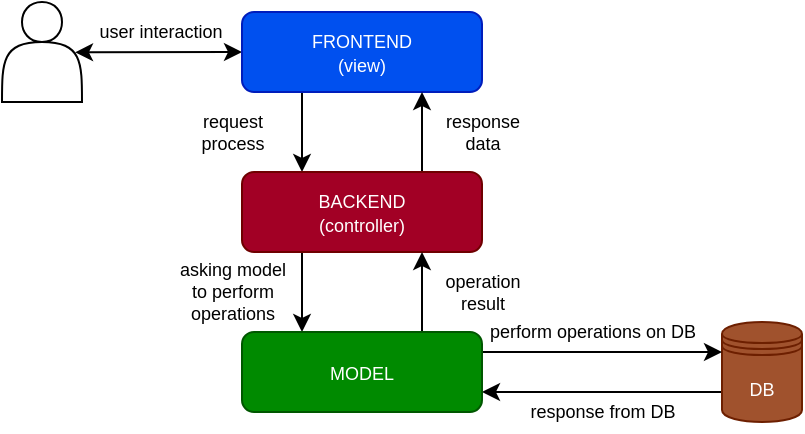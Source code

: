 <mxfile>
    <diagram id="4G57El2LLuYy2JpEDEmh" name="Pagina-1">
        <mxGraphModel dx="401" dy="338" grid="1" gridSize="10" guides="1" tooltips="1" connect="1" arrows="1" fold="1" page="1" pageScale="1" pageWidth="827" pageHeight="1169" background="#ffffff" math="0" shadow="0">
            <root>
                <mxCell id="0"/>
                <mxCell id="1" parent="0"/>
                <mxCell id="2" value="" style="shape=actor;whiteSpace=wrap;html=1;fillColor=#FFFFFF;strokeColor=#000000;" parent="1" vertex="1">
                    <mxGeometry x="80" y="235" width="40" height="50" as="geometry"/>
                </mxCell>
                <mxCell id="3" value="" style="endArrow=classic;startArrow=classic;html=1;strokeColor=#000000;entryX=0;entryY=0.5;entryDx=0;entryDy=0;exitX=0.028;exitY=1.009;exitDx=0;exitDy=0;exitPerimeter=0;" parent="1" source="40" target="4" edge="1">
                    <mxGeometry width="50" height="50" relative="1" as="geometry">
                        <mxPoint x="90" y="140" as="sourcePoint"/>
                        <mxPoint x="210" y="140" as="targetPoint"/>
                    </mxGeometry>
                </mxCell>
                <mxCell id="44" style="edgeStyle=none;html=1;exitX=0.25;exitY=1;exitDx=0;exitDy=0;entryX=0.25;entryY=0;entryDx=0;entryDy=0;labelBackgroundColor=none;strokeColor=#000000;fontColor=#FFFFFF;" parent="1" source="4" target="7" edge="1">
                    <mxGeometry relative="1" as="geometry"/>
                </mxCell>
                <mxCell id="4" value="&lt;p style=&quot;line-height: 90%;&quot;&gt;&lt;font style=&quot;font-size: 9px;&quot;&gt;FRONTEND&lt;br&gt;(view)&lt;/font&gt;&lt;/p&gt;" style="rounded=1;whiteSpace=wrap;html=1;fillColor=#0050ef;strokeColor=#001DBC;fontColor=#ffffff;" parent="1" vertex="1">
                    <mxGeometry x="200" y="240" width="120" height="40" as="geometry"/>
                </mxCell>
                <mxCell id="47" style="edgeStyle=none;html=1;exitX=0.25;exitY=1;exitDx=0;exitDy=0;entryX=0.25;entryY=0;entryDx=0;entryDy=0;labelBackgroundColor=none;strokeColor=#000000;fontColor=#FFFFFF;" parent="1" source="7" target="25" edge="1">
                    <mxGeometry relative="1" as="geometry"/>
                </mxCell>
                <mxCell id="51" style="edgeStyle=none;html=1;exitX=0.75;exitY=0;exitDx=0;exitDy=0;entryX=0.75;entryY=1;entryDx=0;entryDy=0;labelBackgroundColor=none;strokeColor=#000000;fontSize=9;fontColor=#FFFFFF;" parent="1" source="7" target="4" edge="1">
                    <mxGeometry relative="1" as="geometry"/>
                </mxCell>
                <mxCell id="7" value="&lt;p style=&quot;line-height: 90%;&quot;&gt;&lt;font style=&quot;font-size: 9px;&quot;&gt;BACKEND&lt;br&gt;(controller)&lt;/font&gt;&lt;/p&gt;" style="rounded=1;whiteSpace=wrap;html=1;fillColor=#a20025;strokeColor=#6F0000;fontColor=#ffffff;" parent="1" vertex="1">
                    <mxGeometry x="200" y="320" width="120" height="40" as="geometry"/>
                </mxCell>
                <mxCell id="49" style="edgeStyle=none;html=1;exitX=0;exitY=0.7;exitDx=0;exitDy=0;entryX=1;entryY=0.75;entryDx=0;entryDy=0;labelBackgroundColor=none;strokeColor=#000000;fontColor=#FFFFFF;" parent="1" source="16" target="25" edge="1">
                    <mxGeometry relative="1" as="geometry"/>
                </mxCell>
                <mxCell id="16" value="&lt;font style=&quot;font-size: 9px;&quot;&gt;DB&lt;/font&gt;" style="shape=datastore;whiteSpace=wrap;html=1;labelBackgroundColor=none;fillColor=#a0522d;strokeColor=#6D1F00;fontColor=#ffffff;align=center;" parent="1" vertex="1">
                    <mxGeometry x="440" y="395" width="40" height="50" as="geometry"/>
                </mxCell>
                <mxCell id="48" style="edgeStyle=none;html=1;exitX=0.75;exitY=0;exitDx=0;exitDy=0;entryX=0.75;entryY=1;entryDx=0;entryDy=0;labelBackgroundColor=none;strokeColor=#000000;fontColor=#FFFFFF;" parent="1" source="25" target="7" edge="1">
                    <mxGeometry relative="1" as="geometry"/>
                </mxCell>
                <mxCell id="50" style="edgeStyle=none;html=1;exitX=1;exitY=0.25;exitDx=0;exitDy=0;entryX=0;entryY=0.3;entryDx=0;entryDy=0;labelBackgroundColor=none;strokeColor=#000000;fontColor=#FFFFFF;" parent="1" source="25" target="16" edge="1">
                    <mxGeometry relative="1" as="geometry"/>
                </mxCell>
                <mxCell id="25" value="&lt;font style=&quot;font-size: 9px;&quot;&gt;MODEL&lt;/font&gt;" style="rounded=1;whiteSpace=wrap;html=1;labelBackgroundColor=none;fillColor=#008a00;strokeColor=#005700;fontColor=#ffffff;" parent="1" vertex="1">
                    <mxGeometry x="200" y="400" width="120" height="40" as="geometry"/>
                </mxCell>
                <mxCell id="32" value="operation&lt;br&gt;result" style="text;html=1;align=center;verticalAlign=middle;resizable=0;points=[];autosize=1;strokeColor=none;fillColor=none;fontColor=#000000;fontSize=9;" parent="1" vertex="1">
                    <mxGeometry x="290" y="360" width="60" height="40" as="geometry"/>
                </mxCell>
                <mxCell id="34" value="asking model&lt;br style=&quot;font-size: 9px;&quot;&gt;to perform&lt;br&gt;operations" style="text;html=1;align=center;verticalAlign=middle;resizable=0;points=[];autosize=1;strokeColor=none;fillColor=none;fontColor=#000000;fontSize=9;" parent="1" vertex="1">
                    <mxGeometry x="155" y="355" width="80" height="50" as="geometry"/>
                </mxCell>
                <mxCell id="37" value="request&lt;br style=&quot;font-size: 9px;&quot;&gt;process" style="text;html=1;align=center;verticalAlign=middle;resizable=0;points=[];autosize=1;strokeColor=none;fillColor=none;fontColor=#000000;fontSize=9;" parent="1" vertex="1">
                    <mxGeometry x="165" y="280" width="60" height="40" as="geometry"/>
                </mxCell>
                <mxCell id="38" value="response&lt;br&gt;data" style="text;html=1;align=center;verticalAlign=middle;resizable=0;points=[];autosize=1;strokeColor=none;fillColor=none;fontColor=#000000;fontSize=9;" parent="1" vertex="1">
                    <mxGeometry x="290" y="280" width="60" height="40" as="geometry"/>
                </mxCell>
                <mxCell id="40" value="user interaction" style="text;html=1;align=center;verticalAlign=middle;resizable=0;points=[];autosize=1;strokeColor=none;fillColor=none;fontColor=#000000;strokeWidth=1;fontSize=9;" parent="1" vertex="1">
                    <mxGeometry x="114" y="240" width="90" height="20" as="geometry"/>
                </mxCell>
                <mxCell id="42" value="response from DB" style="text;html=1;align=center;verticalAlign=middle;resizable=0;points=[];autosize=1;strokeColor=none;fillColor=none;fontColor=#000000;fontSize=9;" parent="1" vertex="1">
                    <mxGeometry x="330" y="430" width="100" height="20" as="geometry"/>
                </mxCell>
                <mxCell id="43" value="&lt;p style=&quot;line-height: 110%;&quot;&gt;&lt;font style=&quot;font-size: 9px;&quot;&gt;perform operations on DB&lt;/font&gt;&lt;/p&gt;" style="text;html=1;align=center;verticalAlign=middle;resizable=0;points=[];autosize=1;strokeColor=none;fillColor=none;fontColor=#000000;" parent="1" vertex="1">
                    <mxGeometry x="310" y="375" width="130" height="50" as="geometry"/>
                </mxCell>
            </root>
        </mxGraphModel>
    </diagram>
</mxfile>